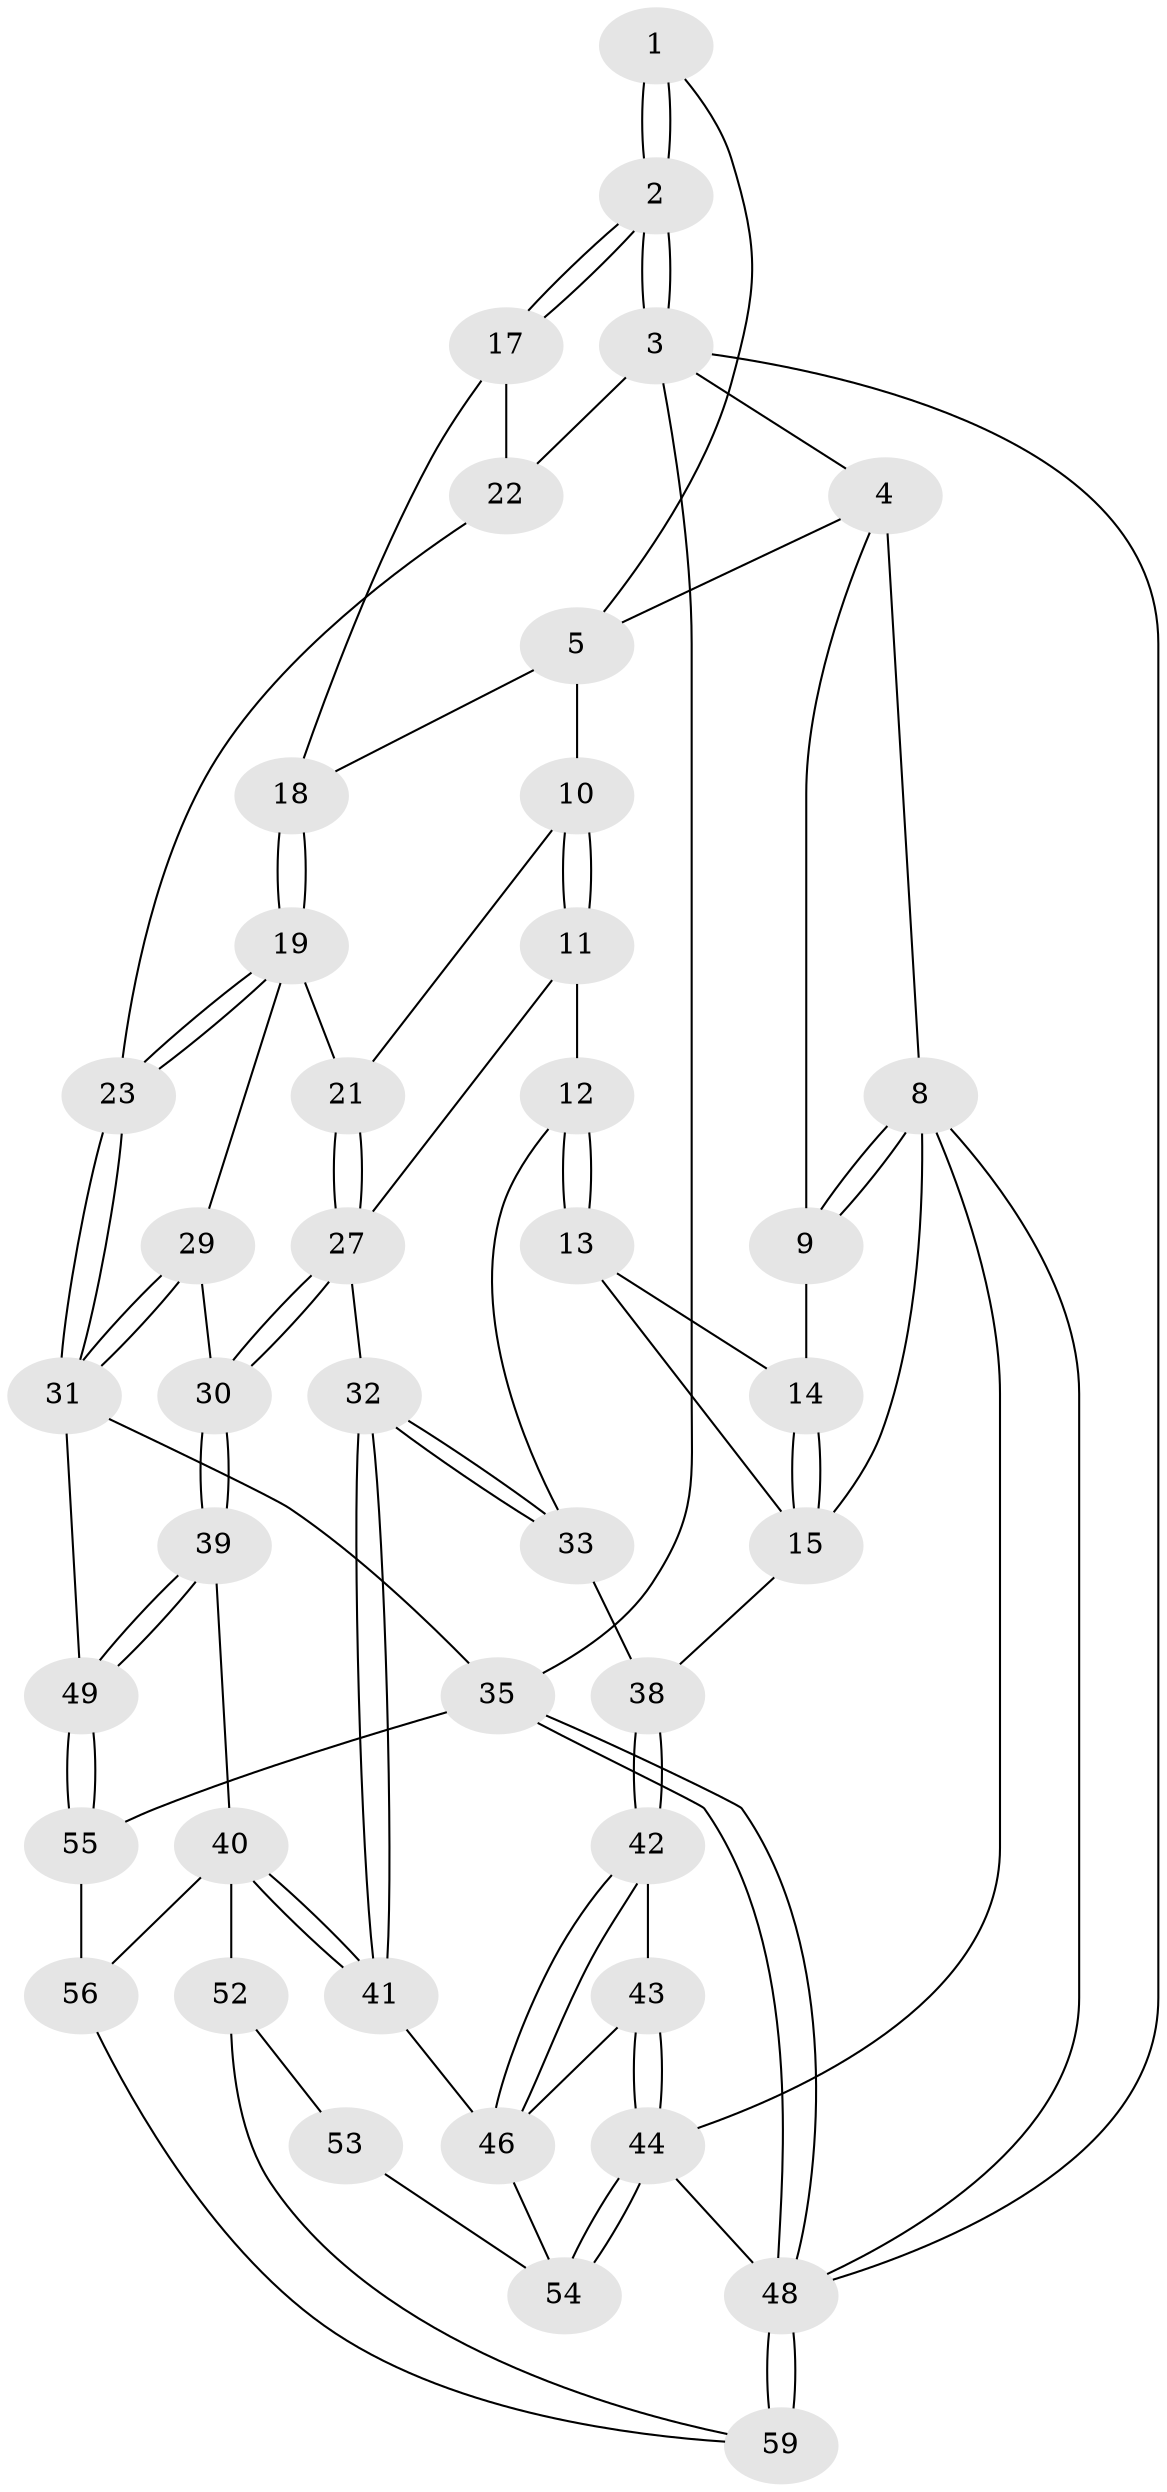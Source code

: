 // Generated by graph-tools (version 1.1) at 2025/24/03/03/25 07:24:37]
// undirected, 42 vertices, 95 edges
graph export_dot {
graph [start="1"]
  node [color=gray90,style=filled];
  1 [pos="+0.7095406092838791+0.07403573771102878"];
  2 [pos="+1+0.15277726204120226"];
  3 [pos="+1+0.15187614292736942",super="+34"];
  4 [pos="+0.669972339444587+0",super="+7"];
  5 [pos="+0.7039517943206639+0.1511251141615271",super="+6"];
  8 [pos="+0+0",super="+16"];
  9 [pos="+0.052606615448865295+0"];
  10 [pos="+0.320531879805911+0.2648676441581627"];
  11 [pos="+0.2935029258420259+0.34278857100281523"];
  12 [pos="+0.28342978002693925+0.35689708705274137",super="+26"];
  13 [pos="+0.09494341229345804+0.34226253561440356",super="+24"];
  14 [pos="+0.07220773568147162+0.26728950364045817"];
  15 [pos="+0+0.49534589228487147",super="+25"];
  17 [pos="+0.9081912583163888+0.23440359414017392"];
  18 [pos="+0.7040223198142486+0.1515607486393267"];
  19 [pos="+0.6931469953057642+0.2093193989769041",super="+20"];
  21 [pos="+0.5231111279218268+0.3512878090933473"];
  22 [pos="+0.9022281768532322+0.3976216538496113"];
  23 [pos="+0.8503018332048617+0.40714606640885787"];
  27 [pos="+0.44860991785200277+0.4929811055159675",super="+28"];
  29 [pos="+0.6750464811787489+0.5525158514037916"];
  30 [pos="+0.5354826264432012+0.6060240976348729"];
  31 [pos="+0.735254414675897+0.5765176090719385",super="+37"];
  32 [pos="+0.2996989576921609+0.5787962695518826"];
  33 [pos="+0.23224549096024974+0.46503624387152226"];
  35 [pos="+1+0.7721558463861279",super="+36"];
  38 [pos="+0.0836524903325247+0.5177648852173409"];
  39 [pos="+0.48178824345651716+0.6775094658718337"];
  40 [pos="+0.4352456173409409+0.7102648131992629",super="+51"];
  41 [pos="+0.30733998650500444+0.6704638051431943"];
  42 [pos="+0.1133317606774034+0.5980711284793525"];
  43 [pos="+0.07785335231324211+0.6653084241077544"];
  44 [pos="+0+0.9747984708309015",super="+45"];
  46 [pos="+0.2625137969920745+0.6981513339100298",super="+47"];
  48 [pos="+1+1",super="+50"];
  49 [pos="+0.6622543472484343+0.7902053230191914"];
  52 [pos="+0.44052582535015783+0.8301895403838585",super="+61"];
  53 [pos="+0.28062378952258415+0.8914806900784519"];
  54 [pos="+0.18292741720888062+0.8235374067531298"];
  55 [pos="+0.6622085231312402+0.7907144145855036",super="+57"];
  56 [pos="+0.5274796431477291+0.860889507581758",super="+58"];
  59 [pos="+0.6351284080800876+1",super="+60"];
  1 -- 2;
  1 -- 2;
  1 -- 5;
  2 -- 3;
  2 -- 3;
  2 -- 17;
  2 -- 17;
  3 -- 4;
  3 -- 48;
  3 -- 35;
  3 -- 22;
  4 -- 8;
  4 -- 9;
  4 -- 5;
  5 -- 18;
  5 -- 10;
  8 -- 9;
  8 -- 9;
  8 -- 44;
  8 -- 15;
  8 -- 48;
  9 -- 14;
  10 -- 11;
  10 -- 11;
  10 -- 21;
  11 -- 12;
  11 -- 27;
  12 -- 13 [weight=2];
  12 -- 13;
  12 -- 33;
  13 -- 14;
  13 -- 15;
  14 -- 15;
  14 -- 15;
  15 -- 38;
  17 -- 18;
  17 -- 22;
  18 -- 19;
  18 -- 19;
  19 -- 23;
  19 -- 23;
  19 -- 21;
  19 -- 29;
  21 -- 27;
  21 -- 27;
  22 -- 23;
  23 -- 31;
  23 -- 31;
  27 -- 30;
  27 -- 30;
  27 -- 32;
  29 -- 30;
  29 -- 31;
  29 -- 31;
  30 -- 39;
  30 -- 39;
  31 -- 49;
  31 -- 35;
  32 -- 33;
  32 -- 33;
  32 -- 41;
  32 -- 41;
  33 -- 38;
  35 -- 48;
  35 -- 48;
  35 -- 55;
  38 -- 42;
  38 -- 42;
  39 -- 40;
  39 -- 49;
  39 -- 49;
  40 -- 41;
  40 -- 41;
  40 -- 56;
  40 -- 52;
  41 -- 46;
  42 -- 43;
  42 -- 46;
  42 -- 46;
  43 -- 44;
  43 -- 44;
  43 -- 46;
  44 -- 54;
  44 -- 54;
  44 -- 48;
  46 -- 54;
  48 -- 59 [weight=2];
  48 -- 59;
  49 -- 55;
  49 -- 55;
  52 -- 53 [weight=2];
  52 -- 59;
  53 -- 54;
  55 -- 56 [weight=2];
  56 -- 59;
}
